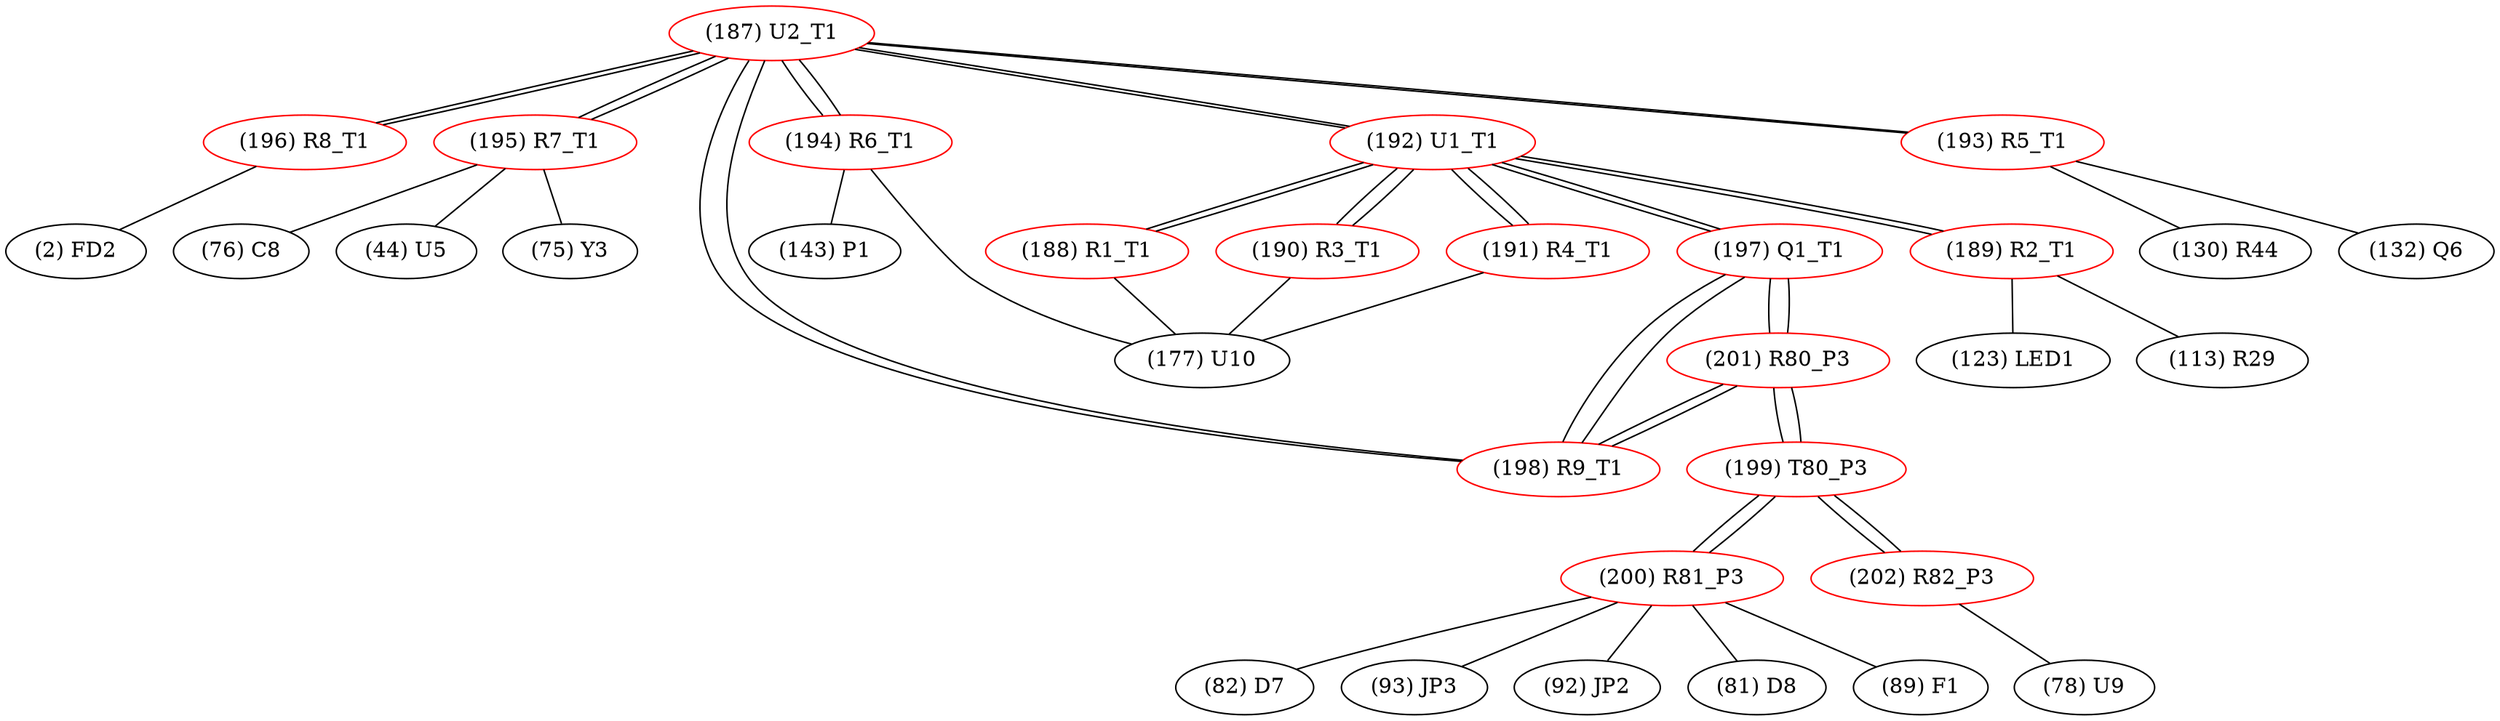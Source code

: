 graph {
	187 [label="(187) U2_T1" color=red]
	196 [label="(196) R8_T1"]
	195 [label="(195) R7_T1"]
	194 [label="(194) R6_T1"]
	193 [label="(193) R5_T1"]
	192 [label="(192) U1_T1"]
	198 [label="(198) R9_T1"]
	188 [label="(188) R1_T1" color=red]
	177 [label="(177) U10"]
	192 [label="(192) U1_T1"]
	189 [label="(189) R2_T1" color=red]
	123 [label="(123) LED1"]
	113 [label="(113) R29"]
	192 [label="(192) U1_T1"]
	190 [label="(190) R3_T1" color=red]
	177 [label="(177) U10"]
	192 [label="(192) U1_T1"]
	191 [label="(191) R4_T1" color=red]
	177 [label="(177) U10"]
	192 [label="(192) U1_T1"]
	192 [label="(192) U1_T1" color=red]
	187 [label="(187) U2_T1"]
	190 [label="(190) R3_T1"]
	189 [label="(189) R2_T1"]
	188 [label="(188) R1_T1"]
	197 [label="(197) Q1_T1"]
	191 [label="(191) R4_T1"]
	193 [label="(193) R5_T1" color=red]
	130 [label="(130) R44"]
	132 [label="(132) Q6"]
	187 [label="(187) U2_T1"]
	194 [label="(194) R6_T1" color=red]
	177 [label="(177) U10"]
	143 [label="(143) P1"]
	187 [label="(187) U2_T1"]
	195 [label="(195) R7_T1" color=red]
	44 [label="(44) U5"]
	75 [label="(75) Y3"]
	76 [label="(76) C8"]
	187 [label="(187) U2_T1"]
	196 [label="(196) R8_T1" color=red]
	2 [label="(2) FD2"]
	187 [label="(187) U2_T1"]
	197 [label="(197) Q1_T1" color=red]
	192 [label="(192) U1_T1"]
	201 [label="(201) R80_P3"]
	198 [label="(198) R9_T1"]
	198 [label="(198) R9_T1" color=red]
	187 [label="(187) U2_T1"]
	201 [label="(201) R80_P3"]
	197 [label="(197) Q1_T1"]
	199 [label="(199) T80_P3" color=red]
	200 [label="(200) R81_P3"]
	202 [label="(202) R82_P3"]
	201 [label="(201) R80_P3"]
	200 [label="(200) R81_P3" color=red]
	89 [label="(89) F1"]
	82 [label="(82) D7"]
	93 [label="(93) JP3"]
	92 [label="(92) JP2"]
	81 [label="(81) D8"]
	199 [label="(199) T80_P3"]
	201 [label="(201) R80_P3" color=red]
	198 [label="(198) R9_T1"]
	197 [label="(197) Q1_T1"]
	199 [label="(199) T80_P3"]
	202 [label="(202) R82_P3" color=red]
	78 [label="(78) U9"]
	199 [label="(199) T80_P3"]
	187 -- 196
	187 -- 195
	187 -- 194
	187 -- 193
	187 -- 192
	187 -- 198
	188 -- 177
	188 -- 192
	189 -- 123
	189 -- 113
	189 -- 192
	190 -- 177
	190 -- 192
	191 -- 177
	191 -- 192
	192 -- 187
	192 -- 190
	192 -- 189
	192 -- 188
	192 -- 197
	192 -- 191
	193 -- 130
	193 -- 132
	193 -- 187
	194 -- 177
	194 -- 143
	194 -- 187
	195 -- 44
	195 -- 75
	195 -- 76
	195 -- 187
	196 -- 2
	196 -- 187
	197 -- 192
	197 -- 201
	197 -- 198
	198 -- 187
	198 -- 201
	198 -- 197
	199 -- 200
	199 -- 202
	199 -- 201
	200 -- 89
	200 -- 82
	200 -- 93
	200 -- 92
	200 -- 81
	200 -- 199
	201 -- 198
	201 -- 197
	201 -- 199
	202 -- 78
	202 -- 199
}